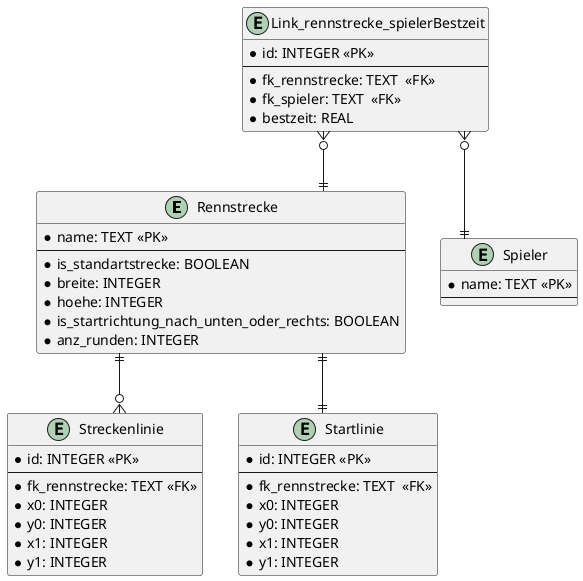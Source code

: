 @startuml
'-------------------------------------------------
' einstellungen
'-------------------------------------------------
skinparam linetype polyline
skinparam linetype ortho

'-------------------------------------------------
' entitäten
'-------------------------------------------------
entity Rennstrecke {
  * name: TEXT <<PK>>
  --
  * is_standartstrecke: BOOLEAN
  * breite: INTEGER
  * hoehe: INTEGER
  * is_startrichtung_nach_unten_oder_rechts: BOOLEAN
  * anz_runden: INTEGER
}

entity Streckenlinie {
  * id: INTEGER <<PK>>
  --
  * fk_rennstrecke: TEXT <<FK>>
  * x0: INTEGER
  * y0: INTEGER
  * x1: INTEGER
  * y1: INTEGER
}

entity Startlinie {
  * id: INTEGER <<PK>>
  --
  * fk_rennstrecke: TEXT  <<FK>>
  * x0: INTEGER
  * y0: INTEGER
  * x1: INTEGER
  * y1: INTEGER
}

entity Spieler {
  * name: TEXT <<PK>>
  --
}

entity Link_rennstrecke_spielerBestzeit {
  * id: INTEGER <<PK>>
  --
  * fk_rennstrecke: TEXT  <<FK>>
  * fk_spieler: TEXT  <<FK>>
  * bestzeit: REAL
}

'-------------------------------------------------
' beziehungen
'-------------------------------------------------
' Eine oder Keine 	|o--
' Exakt Eine 		||--
' Keine oder Viele 	}o--
' Eine oder Viele 	}|--

Rennstrecke ||--o{ Streckenlinie

Rennstrecke ||--|| Startlinie

Link_rennstrecke_spielerBestzeit }o--|| Rennstrecke
Link_rennstrecke_spielerBestzeit }o--|| Spieler



@enduml

